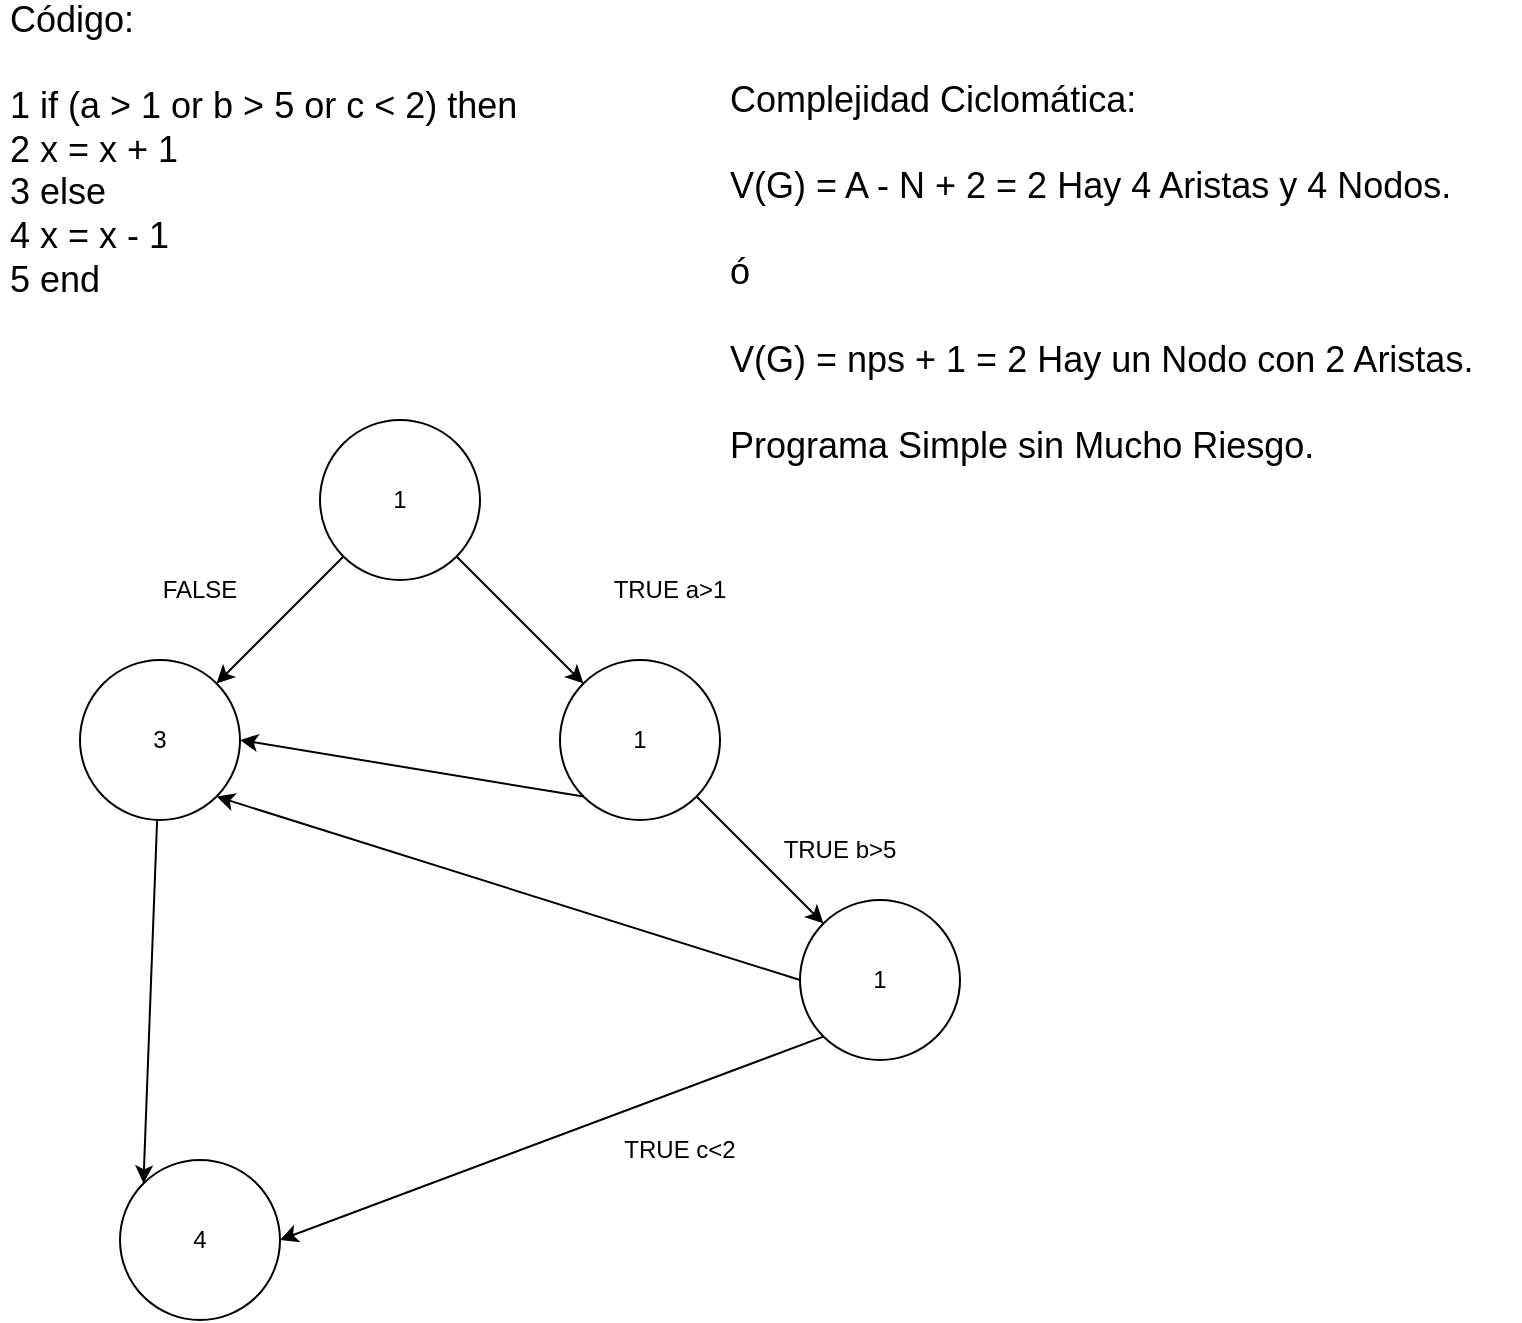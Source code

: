 <mxfile version="23.1.6" type="device">
  <diagram name="Página-1" id="jGLNLjtmGSDzbC26IgF6">
    <mxGraphModel dx="1434" dy="1989" grid="1" gridSize="10" guides="1" tooltips="1" connect="1" arrows="1" fold="1" page="1" pageScale="1" pageWidth="827" pageHeight="1169" math="0" shadow="0">
      <root>
        <mxCell id="0" />
        <mxCell id="1" parent="0" />
        <mxCell id="jqiBhp-ZgphjeBJTnRqZ-1" value="" style="ellipse;whiteSpace=wrap;html=1;aspect=fixed;" parent="1" vertex="1">
          <mxGeometry x="160" y="200" width="80" height="80" as="geometry" />
        </mxCell>
        <mxCell id="jqiBhp-ZgphjeBJTnRqZ-2" value="1" style="text;html=1;align=center;verticalAlign=middle;whiteSpace=wrap;rounded=0;" parent="1" vertex="1">
          <mxGeometry x="170" y="225" width="60" height="30" as="geometry" />
        </mxCell>
        <mxCell id="jqiBhp-ZgphjeBJTnRqZ-3" value="&lt;font style=&quot;font-size: 18px;&quot;&gt;Código:&lt;br&gt;&lt;br&gt;1 if (a &amp;gt; 1 or b &amp;gt; 5 or c &amp;lt; 2) then&lt;br&gt;2 x = x + 1&lt;br&gt;3 else&lt;br&gt;4 x = x - 1&lt;br&gt;5 end&lt;br&gt;&lt;br&gt;&lt;/font&gt;&lt;div&gt;&lt;br/&gt;&lt;/div&gt;" style="text;html=1;spacing=5;spacingTop=-20;whiteSpace=wrap;overflow=hidden;rounded=0;" parent="1" vertex="1">
          <mxGeometry width="280" height="160" as="geometry" />
        </mxCell>
        <mxCell id="jqiBhp-ZgphjeBJTnRqZ-4" value="" style="ellipse;whiteSpace=wrap;html=1;aspect=fixed;" parent="1" vertex="1">
          <mxGeometry x="280" y="320" width="80" height="80" as="geometry" />
        </mxCell>
        <mxCell id="jqiBhp-ZgphjeBJTnRqZ-5" value="" style="ellipse;whiteSpace=wrap;html=1;aspect=fixed;" parent="1" vertex="1">
          <mxGeometry x="40" y="320" width="80" height="80" as="geometry" />
        </mxCell>
        <mxCell id="jqiBhp-ZgphjeBJTnRqZ-6" value="" style="ellipse;whiteSpace=wrap;html=1;aspect=fixed;" parent="1" vertex="1">
          <mxGeometry x="60" y="570" width="80" height="80" as="geometry" />
        </mxCell>
        <mxCell id="jqiBhp-ZgphjeBJTnRqZ-7" value="1" style="text;html=1;align=center;verticalAlign=middle;whiteSpace=wrap;rounded=0;" parent="1" vertex="1">
          <mxGeometry x="290" y="345" width="60" height="30" as="geometry" />
        </mxCell>
        <mxCell id="jqiBhp-ZgphjeBJTnRqZ-8" value="3" style="text;html=1;align=center;verticalAlign=middle;whiteSpace=wrap;rounded=0;" parent="1" vertex="1">
          <mxGeometry x="50" y="345" width="60" height="30" as="geometry" />
        </mxCell>
        <mxCell id="jqiBhp-ZgphjeBJTnRqZ-9" value="4" style="text;html=1;align=center;verticalAlign=middle;whiteSpace=wrap;rounded=0;" parent="1" vertex="1">
          <mxGeometry x="70" y="595" width="60" height="30" as="geometry" />
        </mxCell>
        <mxCell id="jqiBhp-ZgphjeBJTnRqZ-10" value="" style="endArrow=classic;html=1;rounded=0;exitX=1;exitY=1;exitDx=0;exitDy=0;entryX=0;entryY=0;entryDx=0;entryDy=0;" parent="1" source="jqiBhp-ZgphjeBJTnRqZ-1" target="jqiBhp-ZgphjeBJTnRqZ-4" edge="1">
          <mxGeometry width="50" height="50" relative="1" as="geometry">
            <mxPoint x="390" y="430" as="sourcePoint" />
            <mxPoint x="440" y="380" as="targetPoint" />
          </mxGeometry>
        </mxCell>
        <mxCell id="jqiBhp-ZgphjeBJTnRqZ-11" value="" style="endArrow=classic;html=1;rounded=0;exitX=0;exitY=1;exitDx=0;exitDy=0;entryX=1;entryY=0;entryDx=0;entryDy=0;" parent="1" source="jqiBhp-ZgphjeBJTnRqZ-1" target="jqiBhp-ZgphjeBJTnRqZ-5" edge="1">
          <mxGeometry width="50" height="50" relative="1" as="geometry">
            <mxPoint x="390" y="430" as="sourcePoint" />
            <mxPoint x="440" y="380" as="targetPoint" />
          </mxGeometry>
        </mxCell>
        <mxCell id="jqiBhp-ZgphjeBJTnRqZ-12" value="" style="endArrow=classic;html=1;rounded=0;entryX=1;entryY=0.5;entryDx=0;entryDy=0;exitX=0;exitY=1;exitDx=0;exitDy=0;" parent="1" source="jqiBhp-ZgphjeBJTnRqZ-4" target="jqiBhp-ZgphjeBJTnRqZ-5" edge="1">
          <mxGeometry width="50" height="50" relative="1" as="geometry">
            <mxPoint x="390" y="430" as="sourcePoint" />
            <mxPoint x="440" y="380" as="targetPoint" />
          </mxGeometry>
        </mxCell>
        <mxCell id="jqiBhp-ZgphjeBJTnRqZ-13" value="" style="endArrow=classic;html=1;rounded=0;entryX=0;entryY=0;entryDx=0;entryDy=0;" parent="1" source="jqiBhp-ZgphjeBJTnRqZ-5" target="jqiBhp-ZgphjeBJTnRqZ-6" edge="1">
          <mxGeometry width="50" height="50" relative="1" as="geometry">
            <mxPoint x="390" y="430" as="sourcePoint" />
            <mxPoint x="440" y="380" as="targetPoint" />
          </mxGeometry>
        </mxCell>
        <mxCell id="jqiBhp-ZgphjeBJTnRqZ-14" value="&lt;font style=&quot;font-size: 18px;&quot;&gt;Complejidad Ciclomática:&lt;br&gt;&lt;br&gt;V(G) = A - N + 2 = 2 Hay 4 Aristas y 4 Nodos.&lt;br&gt;&lt;br&gt;ó&lt;br&gt;&lt;br&gt;V(G) = nps + 1 = 2 Hay un Nodo con 2 Aristas.&lt;br&gt;&lt;br&gt;Programa Simple sin Mucho Riesgo.&lt;br&gt;&lt;/font&gt;" style="text;html=1;spacing=5;spacingTop=-20;whiteSpace=wrap;overflow=hidden;rounded=0;" parent="1" vertex="1">
          <mxGeometry x="360" y="40" width="400" height="200" as="geometry" />
        </mxCell>
        <mxCell id="jqiBhp-ZgphjeBJTnRqZ-15" value="TRUE a&amp;gt;1" style="text;html=1;align=center;verticalAlign=middle;whiteSpace=wrap;rounded=0;" parent="1" vertex="1">
          <mxGeometry x="260" y="270" width="150" height="30" as="geometry" />
        </mxCell>
        <mxCell id="jqiBhp-ZgphjeBJTnRqZ-16" value="FALSE" style="text;html=1;align=center;verticalAlign=middle;whiteSpace=wrap;rounded=0;" parent="1" vertex="1">
          <mxGeometry x="70" y="270" width="60" height="30" as="geometry" />
        </mxCell>
        <mxCell id="jqiBhp-ZgphjeBJTnRqZ-17" value="" style="ellipse;whiteSpace=wrap;html=1;aspect=fixed;" parent="1" vertex="1">
          <mxGeometry x="400" y="440" width="80" height="80" as="geometry" />
        </mxCell>
        <mxCell id="jqiBhp-ZgphjeBJTnRqZ-18" value="" style="endArrow=classic;html=1;rounded=0;exitX=1;exitY=1;exitDx=0;exitDy=0;entryX=0;entryY=0;entryDx=0;entryDy=0;" parent="1" source="jqiBhp-ZgphjeBJTnRqZ-4" target="jqiBhp-ZgphjeBJTnRqZ-17" edge="1">
          <mxGeometry width="50" height="50" relative="1" as="geometry">
            <mxPoint x="390" y="400" as="sourcePoint" />
            <mxPoint x="440" y="350" as="targetPoint" />
          </mxGeometry>
        </mxCell>
        <mxCell id="jqiBhp-ZgphjeBJTnRqZ-19" value="TRUE b&amp;gt;5" style="text;html=1;align=center;verticalAlign=middle;whiteSpace=wrap;rounded=0;" parent="1" vertex="1">
          <mxGeometry x="390" y="400" width="60" height="30" as="geometry" />
        </mxCell>
        <mxCell id="jqiBhp-ZgphjeBJTnRqZ-20" value="" style="endArrow=classic;html=1;rounded=0;entryX=1;entryY=1;entryDx=0;entryDy=0;exitX=0;exitY=0.5;exitDx=0;exitDy=0;" parent="1" source="jqiBhp-ZgphjeBJTnRqZ-17" target="jqiBhp-ZgphjeBJTnRqZ-5" edge="1">
          <mxGeometry width="50" height="50" relative="1" as="geometry">
            <mxPoint x="390" y="490" as="sourcePoint" />
            <mxPoint x="440" y="350" as="targetPoint" />
          </mxGeometry>
        </mxCell>
        <mxCell id="jqiBhp-ZgphjeBJTnRqZ-21" value="1" style="text;html=1;align=center;verticalAlign=middle;whiteSpace=wrap;rounded=0;" parent="1" vertex="1">
          <mxGeometry x="410" y="465" width="60" height="30" as="geometry" />
        </mxCell>
        <mxCell id="jqiBhp-ZgphjeBJTnRqZ-22" value="" style="endArrow=classic;html=1;rounded=0;entryX=1;entryY=0.5;entryDx=0;entryDy=0;exitX=0;exitY=1;exitDx=0;exitDy=0;" parent="1" source="jqiBhp-ZgphjeBJTnRqZ-17" target="jqiBhp-ZgphjeBJTnRqZ-6" edge="1">
          <mxGeometry width="50" height="50" relative="1" as="geometry">
            <mxPoint x="390" y="400" as="sourcePoint" />
            <mxPoint x="440" y="350" as="targetPoint" />
          </mxGeometry>
        </mxCell>
        <mxCell id="jqiBhp-ZgphjeBJTnRqZ-23" value="TRUE c&amp;lt;2" style="text;html=1;align=center;verticalAlign=middle;whiteSpace=wrap;rounded=0;" parent="1" vertex="1">
          <mxGeometry x="310" y="550" width="60" height="30" as="geometry" />
        </mxCell>
      </root>
    </mxGraphModel>
  </diagram>
</mxfile>
